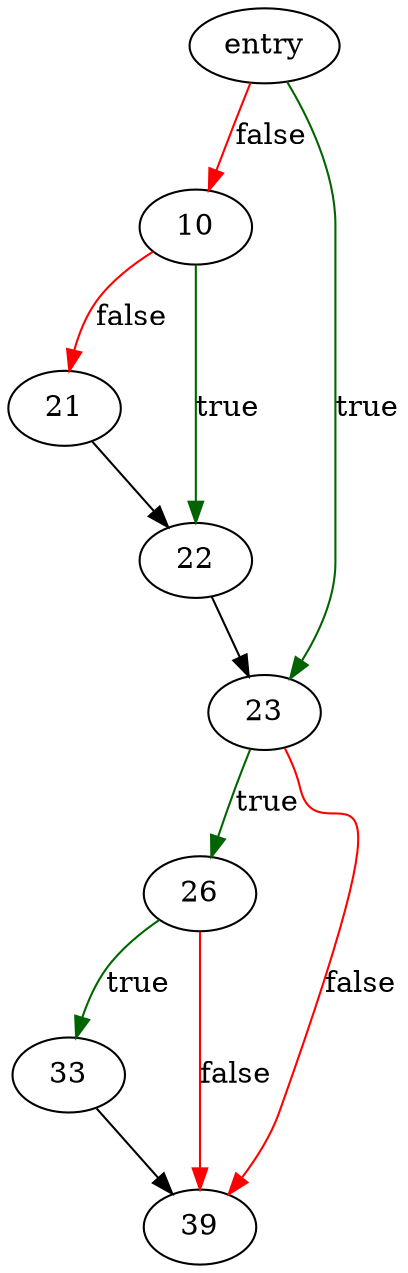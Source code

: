 digraph "btreeSetHasContent" {
	// Node definitions.
	2 [label=entry];
	10;
	21;
	22;
	23;
	26;
	33;
	39;

	// Edge definitions.
	2 -> 10 [
		color=red
		label=false
	];
	2 -> 23 [
		color=darkgreen
		label=true
	];
	10 -> 21 [
		color=red
		label=false
	];
	10 -> 22 [
		color=darkgreen
		label=true
	];
	21 -> 22;
	22 -> 23;
	23 -> 26 [
		color=darkgreen
		label=true
	];
	23 -> 39 [
		color=red
		label=false
	];
	26 -> 33 [
		color=darkgreen
		label=true
	];
	26 -> 39 [
		color=red
		label=false
	];
	33 -> 39;
}